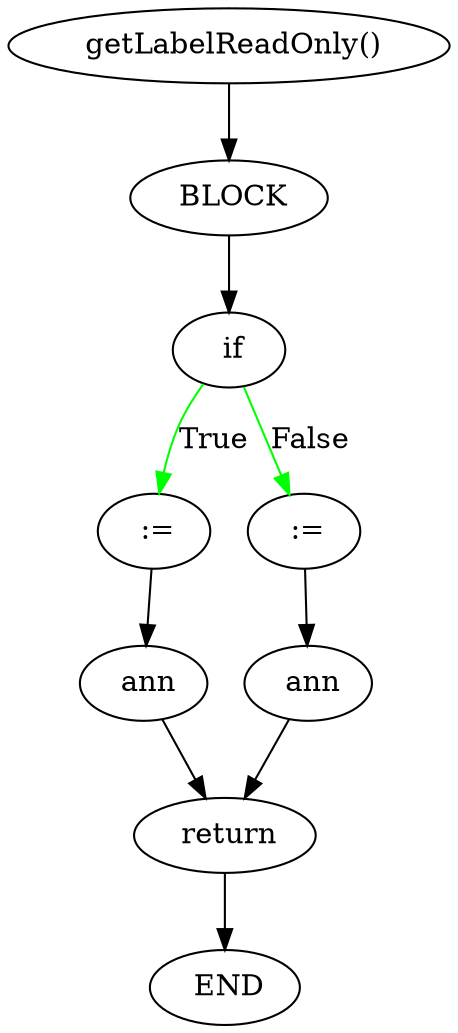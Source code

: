 digraph testGraph {
1353[label=" getLabelReadOnly()"]
1355[label="BLOCK"]
1353 -> 1355[color=black]
1355[label=" BLOCK"]
1359[label="if"]
1355 -> 1359[color=black]
1359[label=" if"]
1360[label=":="]
1359 -> 1360[label="True",color=green]
1361[label=":="]
1359 -> 1361[label="False",color=green]
1360[label=" :="]
1362[label="ann"]
1360 -> 1362[color=black]
1361[label=" :="]
1364[label="ann"]
1361 -> 1364[color=black]
1362[label=" ann"]
1371[label="return"]
1362 -> 1371[color=black]
1364[label=" ann"]
1371[label="return"]
1364 -> 1371[color=black]
1371[label=" return"]
1354[label="END"]
1371 -> 1354[color=black]
1354[label=" END"]
}

